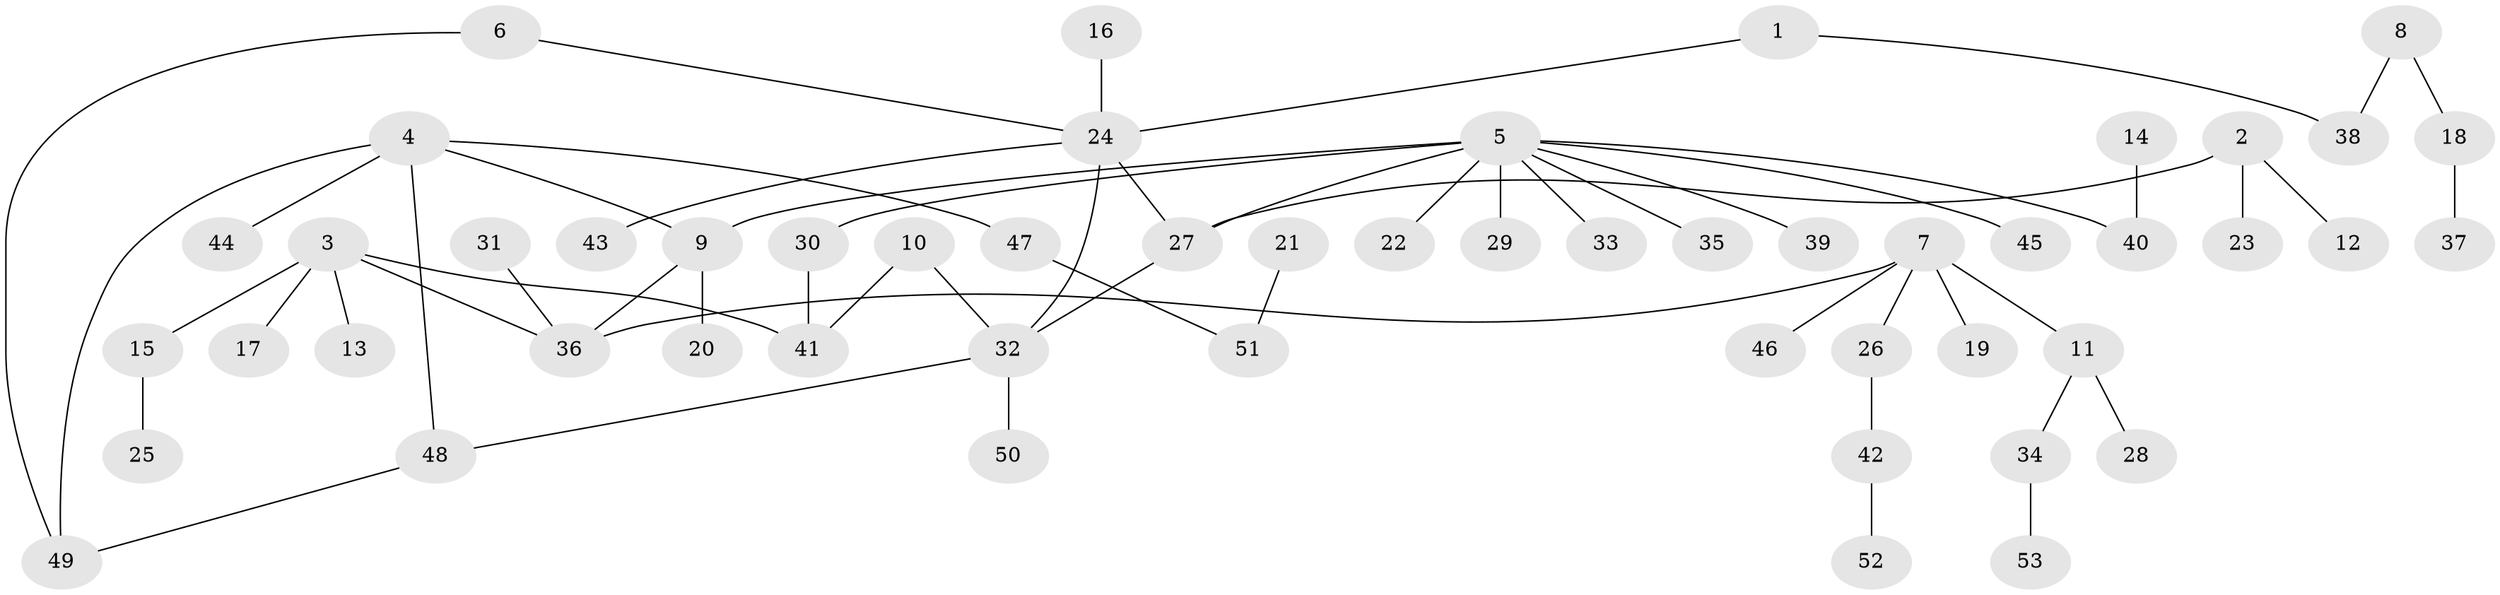 // original degree distribution, {8: 0.018867924528301886, 5: 0.018867924528301886, 4: 0.08490566037735849, 6: 0.018867924528301886, 2: 0.29245283018867924, 3: 0.14150943396226415, 1: 0.42452830188679247}
// Generated by graph-tools (version 1.1) at 2025/25/03/09/25 03:25:31]
// undirected, 53 vertices, 58 edges
graph export_dot {
graph [start="1"]
  node [color=gray90,style=filled];
  1;
  2;
  3;
  4;
  5;
  6;
  7;
  8;
  9;
  10;
  11;
  12;
  13;
  14;
  15;
  16;
  17;
  18;
  19;
  20;
  21;
  22;
  23;
  24;
  25;
  26;
  27;
  28;
  29;
  30;
  31;
  32;
  33;
  34;
  35;
  36;
  37;
  38;
  39;
  40;
  41;
  42;
  43;
  44;
  45;
  46;
  47;
  48;
  49;
  50;
  51;
  52;
  53;
  1 -- 24 [weight=1.0];
  1 -- 38 [weight=1.0];
  2 -- 12 [weight=1.0];
  2 -- 23 [weight=1.0];
  2 -- 27 [weight=1.0];
  3 -- 13 [weight=1.0];
  3 -- 15 [weight=1.0];
  3 -- 17 [weight=1.0];
  3 -- 36 [weight=1.0];
  3 -- 41 [weight=1.0];
  4 -- 9 [weight=1.0];
  4 -- 44 [weight=1.0];
  4 -- 47 [weight=1.0];
  4 -- 48 [weight=1.0];
  4 -- 49 [weight=1.0];
  5 -- 9 [weight=1.0];
  5 -- 22 [weight=1.0];
  5 -- 27 [weight=1.0];
  5 -- 29 [weight=1.0];
  5 -- 30 [weight=2.0];
  5 -- 33 [weight=1.0];
  5 -- 35 [weight=1.0];
  5 -- 39 [weight=1.0];
  5 -- 40 [weight=1.0];
  5 -- 45 [weight=1.0];
  6 -- 24 [weight=1.0];
  6 -- 49 [weight=1.0];
  7 -- 11 [weight=1.0];
  7 -- 19 [weight=1.0];
  7 -- 26 [weight=1.0];
  7 -- 36 [weight=1.0];
  7 -- 46 [weight=1.0];
  8 -- 18 [weight=1.0];
  8 -- 38 [weight=1.0];
  9 -- 20 [weight=1.0];
  9 -- 36 [weight=1.0];
  10 -- 32 [weight=1.0];
  10 -- 41 [weight=1.0];
  11 -- 28 [weight=1.0];
  11 -- 34 [weight=1.0];
  14 -- 40 [weight=1.0];
  15 -- 25 [weight=1.0];
  16 -- 24 [weight=1.0];
  18 -- 37 [weight=1.0];
  21 -- 51 [weight=1.0];
  24 -- 27 [weight=1.0];
  24 -- 32 [weight=1.0];
  24 -- 43 [weight=1.0];
  26 -- 42 [weight=1.0];
  27 -- 32 [weight=1.0];
  30 -- 41 [weight=1.0];
  31 -- 36 [weight=1.0];
  32 -- 48 [weight=1.0];
  32 -- 50 [weight=2.0];
  34 -- 53 [weight=1.0];
  42 -- 52 [weight=1.0];
  47 -- 51 [weight=1.0];
  48 -- 49 [weight=1.0];
}

